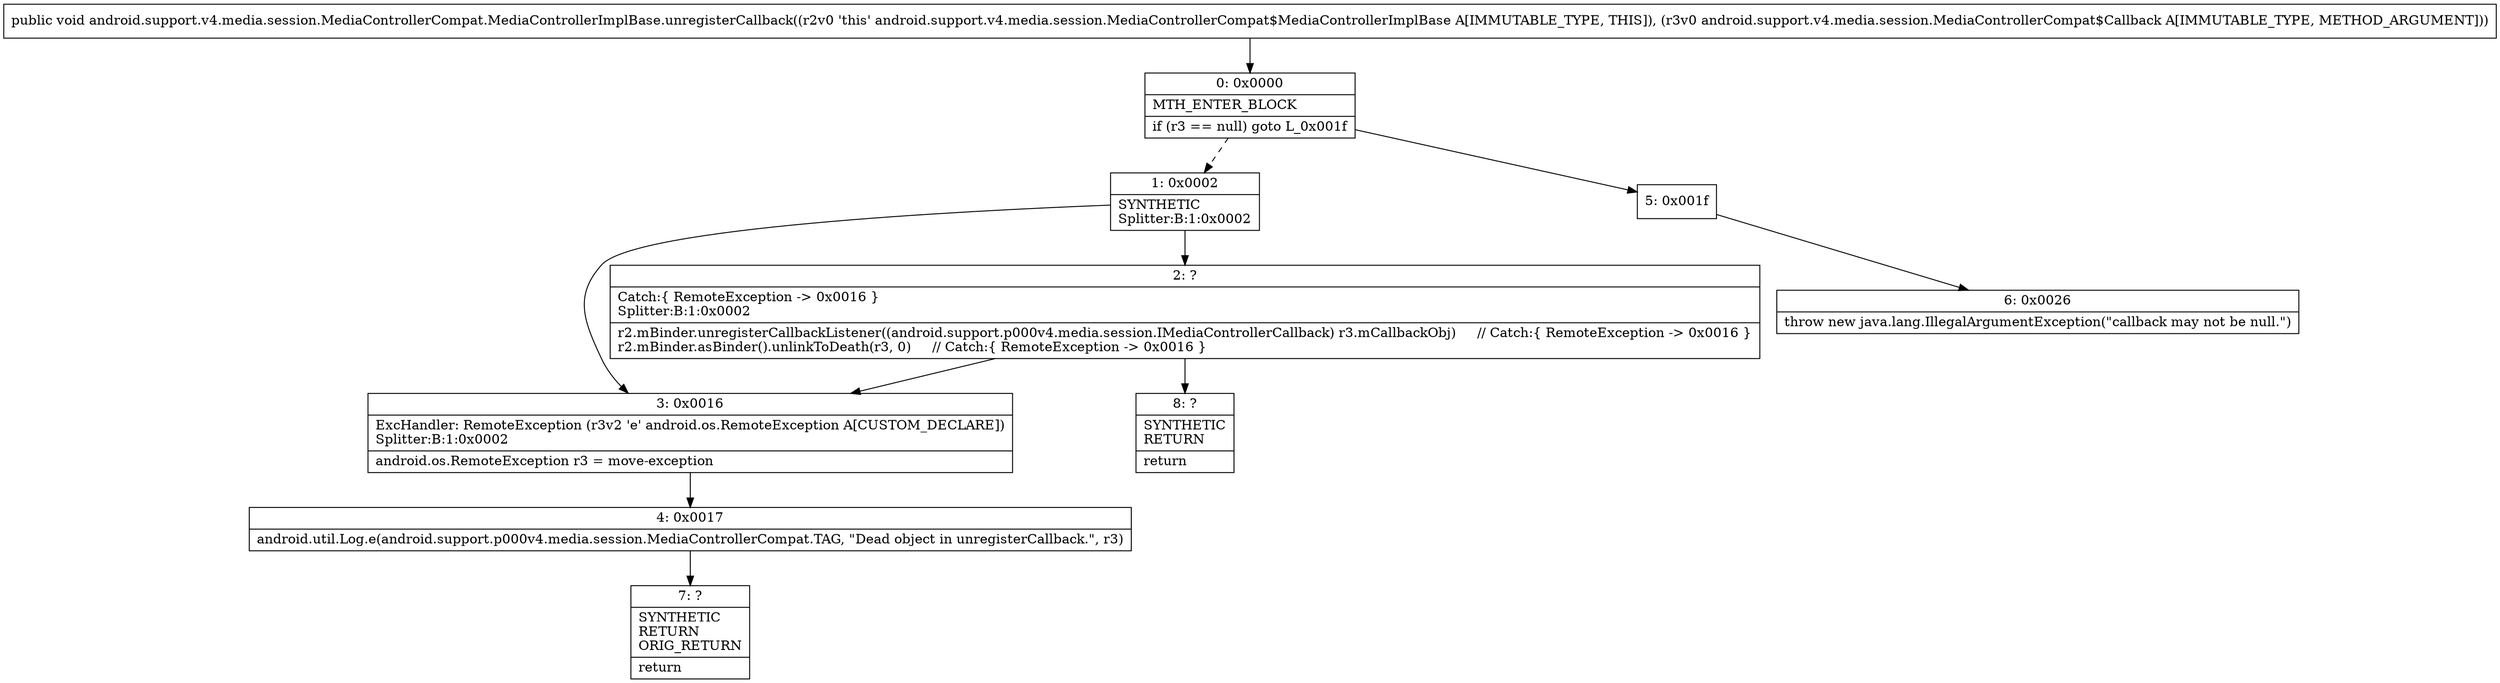 digraph "CFG forandroid.support.v4.media.session.MediaControllerCompat.MediaControllerImplBase.unregisterCallback(Landroid\/support\/v4\/media\/session\/MediaControllerCompat$Callback;)V" {
Node_0 [shape=record,label="{0\:\ 0x0000|MTH_ENTER_BLOCK\l|if (r3 == null) goto L_0x001f\l}"];
Node_1 [shape=record,label="{1\:\ 0x0002|SYNTHETIC\lSplitter:B:1:0x0002\l}"];
Node_2 [shape=record,label="{2\:\ ?|Catch:\{ RemoteException \-\> 0x0016 \}\lSplitter:B:1:0x0002\l|r2.mBinder.unregisterCallbackListener((android.support.p000v4.media.session.IMediaControllerCallback) r3.mCallbackObj)     \/\/ Catch:\{ RemoteException \-\> 0x0016 \}\lr2.mBinder.asBinder().unlinkToDeath(r3, 0)     \/\/ Catch:\{ RemoteException \-\> 0x0016 \}\l}"];
Node_3 [shape=record,label="{3\:\ 0x0016|ExcHandler: RemoteException (r3v2 'e' android.os.RemoteException A[CUSTOM_DECLARE])\lSplitter:B:1:0x0002\l|android.os.RemoteException r3 = move\-exception\l}"];
Node_4 [shape=record,label="{4\:\ 0x0017|android.util.Log.e(android.support.p000v4.media.session.MediaControllerCompat.TAG, \"Dead object in unregisterCallback.\", r3)\l}"];
Node_5 [shape=record,label="{5\:\ 0x001f}"];
Node_6 [shape=record,label="{6\:\ 0x0026|throw new java.lang.IllegalArgumentException(\"callback may not be null.\")\l}"];
Node_7 [shape=record,label="{7\:\ ?|SYNTHETIC\lRETURN\lORIG_RETURN\l|return\l}"];
Node_8 [shape=record,label="{8\:\ ?|SYNTHETIC\lRETURN\l|return\l}"];
MethodNode[shape=record,label="{public void android.support.v4.media.session.MediaControllerCompat.MediaControllerImplBase.unregisterCallback((r2v0 'this' android.support.v4.media.session.MediaControllerCompat$MediaControllerImplBase A[IMMUTABLE_TYPE, THIS]), (r3v0 android.support.v4.media.session.MediaControllerCompat$Callback A[IMMUTABLE_TYPE, METHOD_ARGUMENT])) }"];
MethodNode -> Node_0;
Node_0 -> Node_1[style=dashed];
Node_0 -> Node_5;
Node_1 -> Node_2;
Node_1 -> Node_3;
Node_2 -> Node_3;
Node_2 -> Node_8;
Node_3 -> Node_4;
Node_4 -> Node_7;
Node_5 -> Node_6;
}

